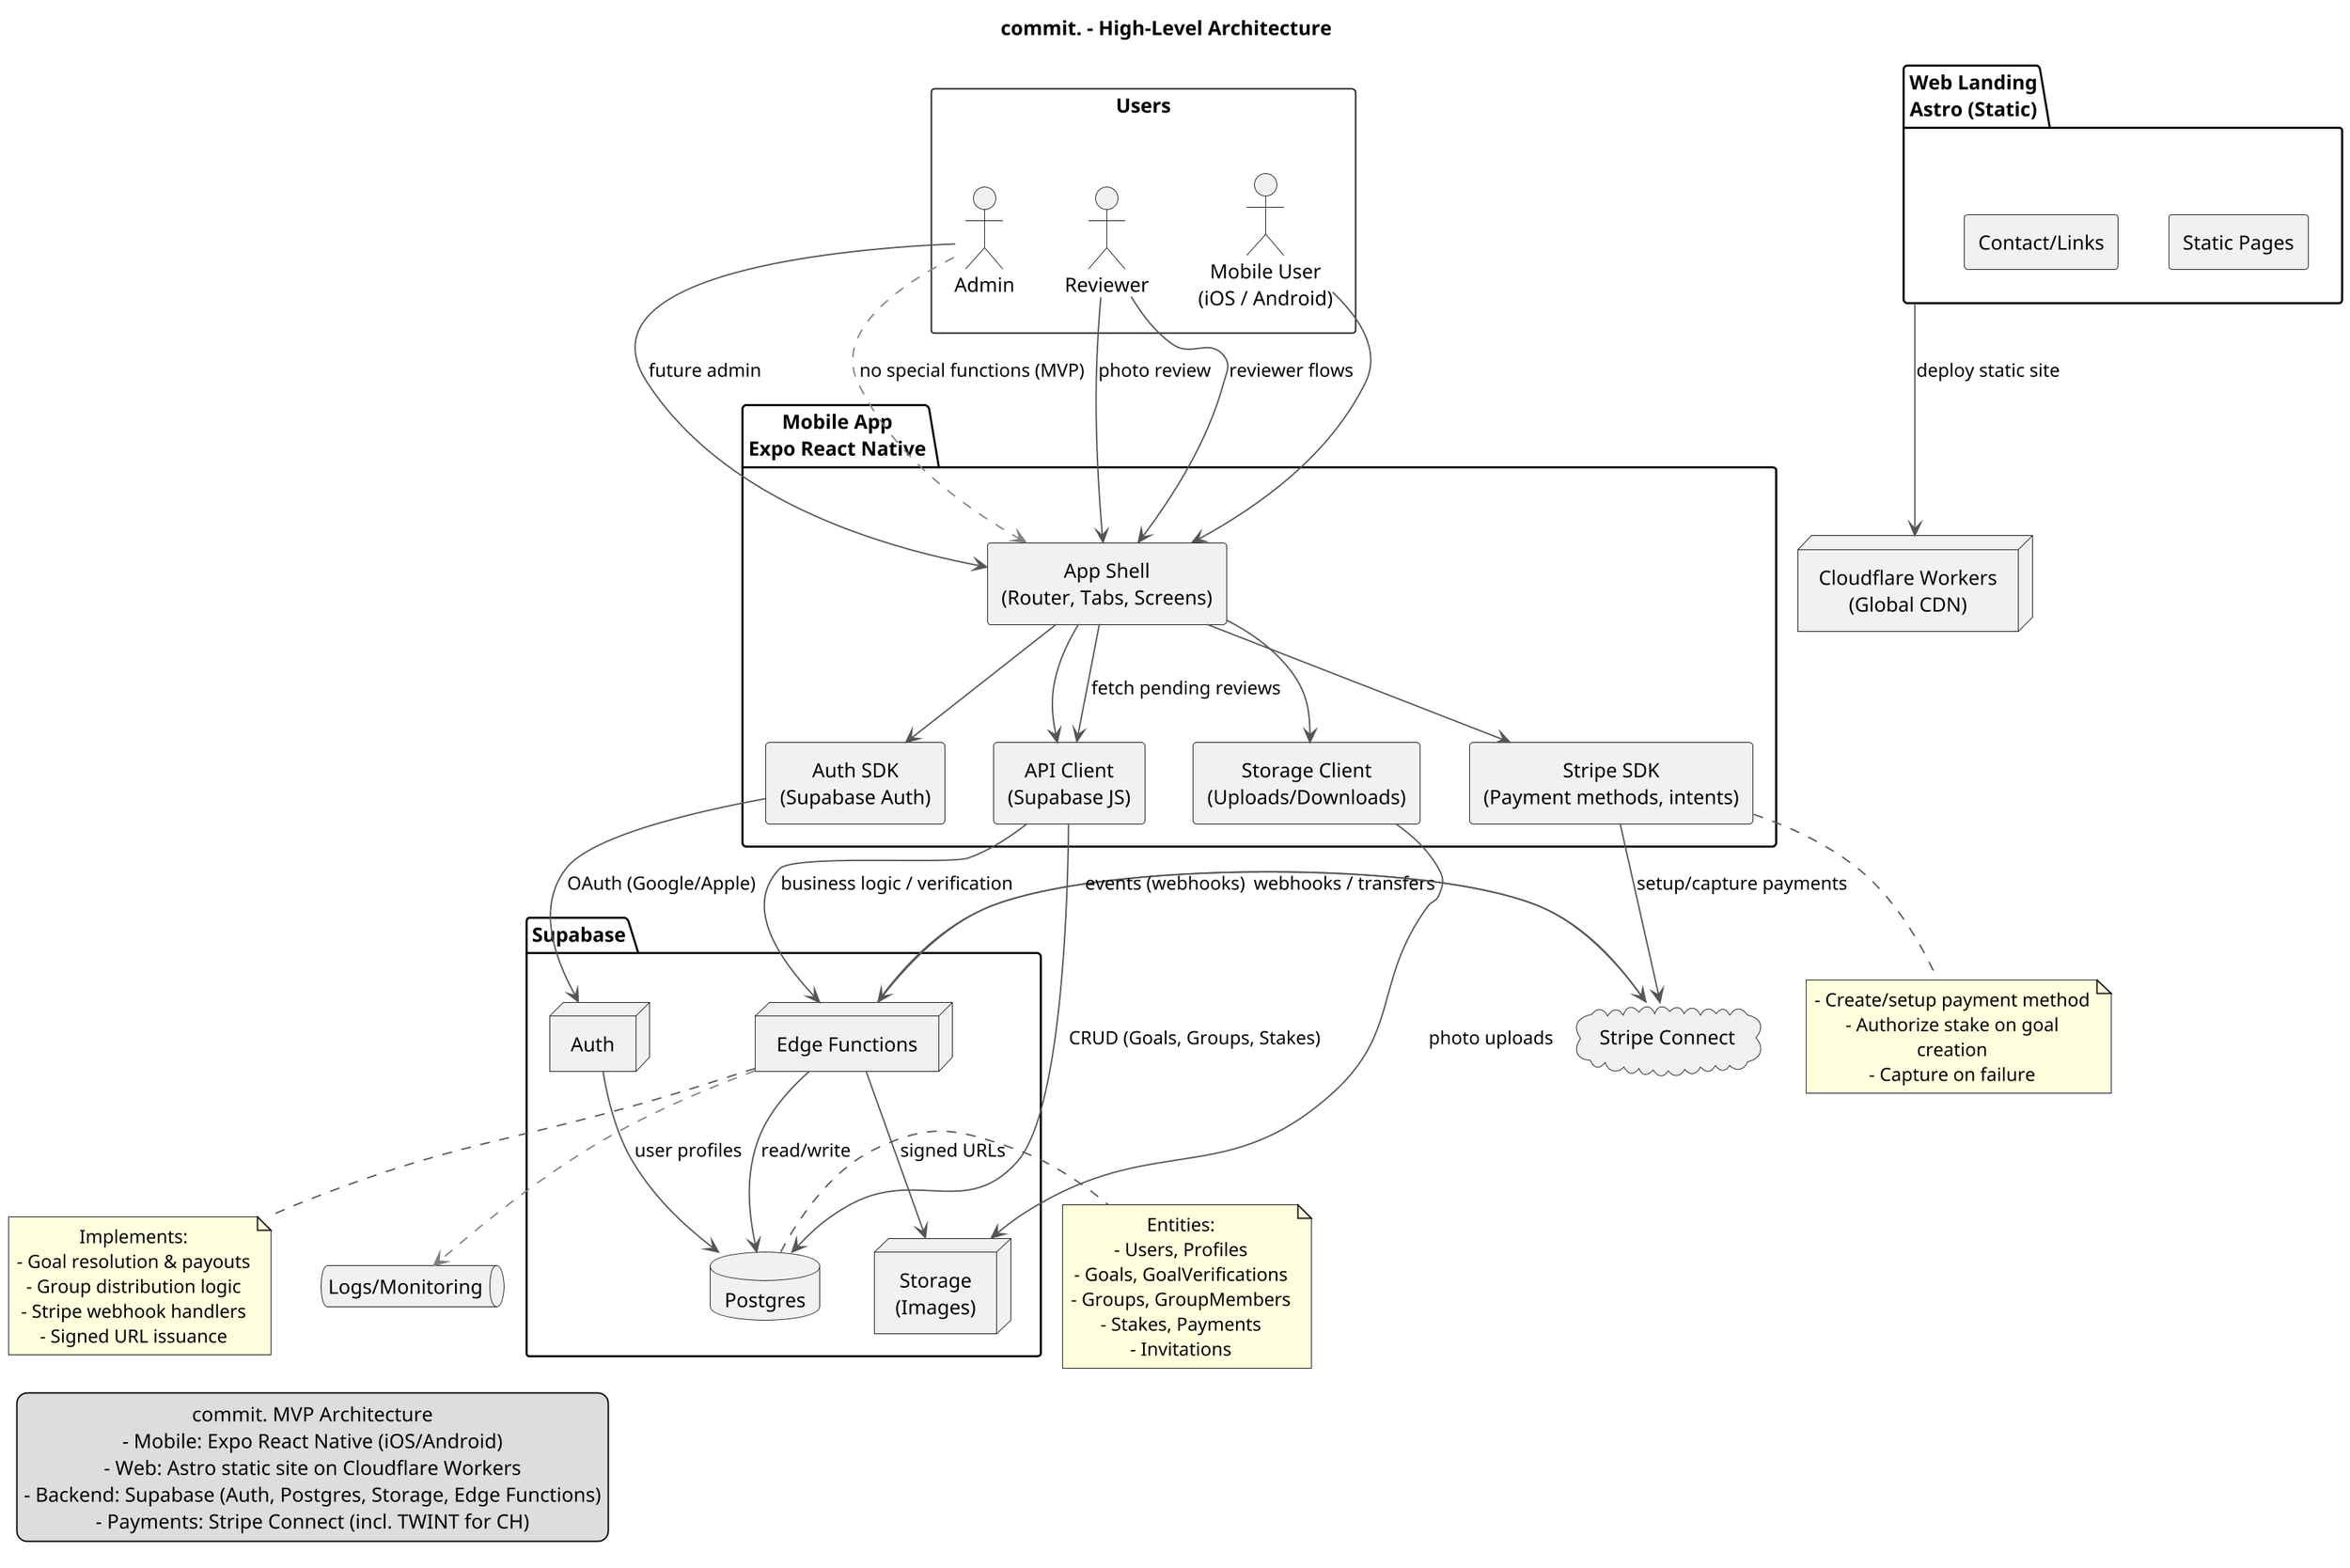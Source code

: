 @startuml architecture
title commit. - High-Level Architecture

skinparam componentStyle rectangle
skinparam shadowing false
skinparam defaultTextAlignment center
skinparam wrapWidth 200
skinparam dpi 180
skinparam ArrowColor #555555
skinparam ArrowThickness 1
skinparam monochrome false

legend left
  commit. MVP Architecture
  - Mobile: Expo React Native (iOS/Android)
  - Web: Astro static site on Cloudflare Workers
  - Backend: Supabase (Auth, Postgres, Storage, Edge Functions)
  - Payments: Stripe Connect (incl. TWINT for CH)
endlegend

rectangle "Users" as Users {
  actor "Mobile User\n(iOS / Android)" as MobileUser
  actor "Reviewer" as Reviewer
  actor "Admin" as Admin
}

package "Mobile App\nExpo React Native" as Mobile {
  [App Shell\n(Router, Tabs, Screens)] as AppShell
  [Auth SDK\n(Supabase Auth)] as MobileAuth
  [API Client\n(Supabase JS)] as MobileApi
  [Storage Client\n(Uploads/Downloads)] as MobileStorage
  [Stripe SDK\n(Payment methods, intents)] as MobileStripe
}

package "Web Landing\nAstro (Static)" as Web {
  [Static Pages]
  [Contact/Links]
}

node "Cloudflare Workers\n(Global CDN)" as CF
Web -down-> CF : deploy static site

package "Supabase" as Supabase {
  node "Auth" as Auth
  database "Postgres" as DB
  node "Storage\n(Images)" as Storage
  node "Edge Functions" as Edge
}

cloud "Stripe Connect" as Stripe

MobileUser --> AppShell
Reviewer --> AppShell : reviewer flows
Admin --> AppShell : future admin

AppShell --> MobileAuth
AppShell --> MobileApi
AppShell --> MobileStorage
AppShell --> MobileStripe

MobileAuth --> Auth : OAuth (Google/Apple)
MobileApi --> DB : CRUD (Goals, Groups, Stakes)
MobileStorage --> Storage : photo uploads
MobileApi --> Edge : business logic / verification

MobileStripe --> Stripe : setup/capture payments
Edge --> Stripe : webhooks / transfers
Stripe --> Edge : events (webhooks)

Edge --> DB : read/write
Edge --> Storage : signed URLs
Auth --> DB : user profiles

Reviewer --> AppShell : photo review
AppShell --> MobileApi : fetch pending reviews

Admin -[#gray,dashed]-> AppShell : no special functions (MVP)

queue "Logs/Monitoring" as Observability
Edge -[#gray,dashed]-> Observability

note right of DB
  Entities:
  - Users, Profiles
  - Goals, GoalVerifications
  - Groups, GroupMembers
  - Stakes, Payments
  - Invitations
end note

note bottom of Edge
  Implements:
  - Goal resolution & payouts
  - Group distribution logic
  - Stripe webhook handlers
  - Signed URL issuance
end note

note bottom of MobileStripe
  - Create/setup payment method
  - Authorize stake on goal creation
  - Capture on failure
end note

@enduml
